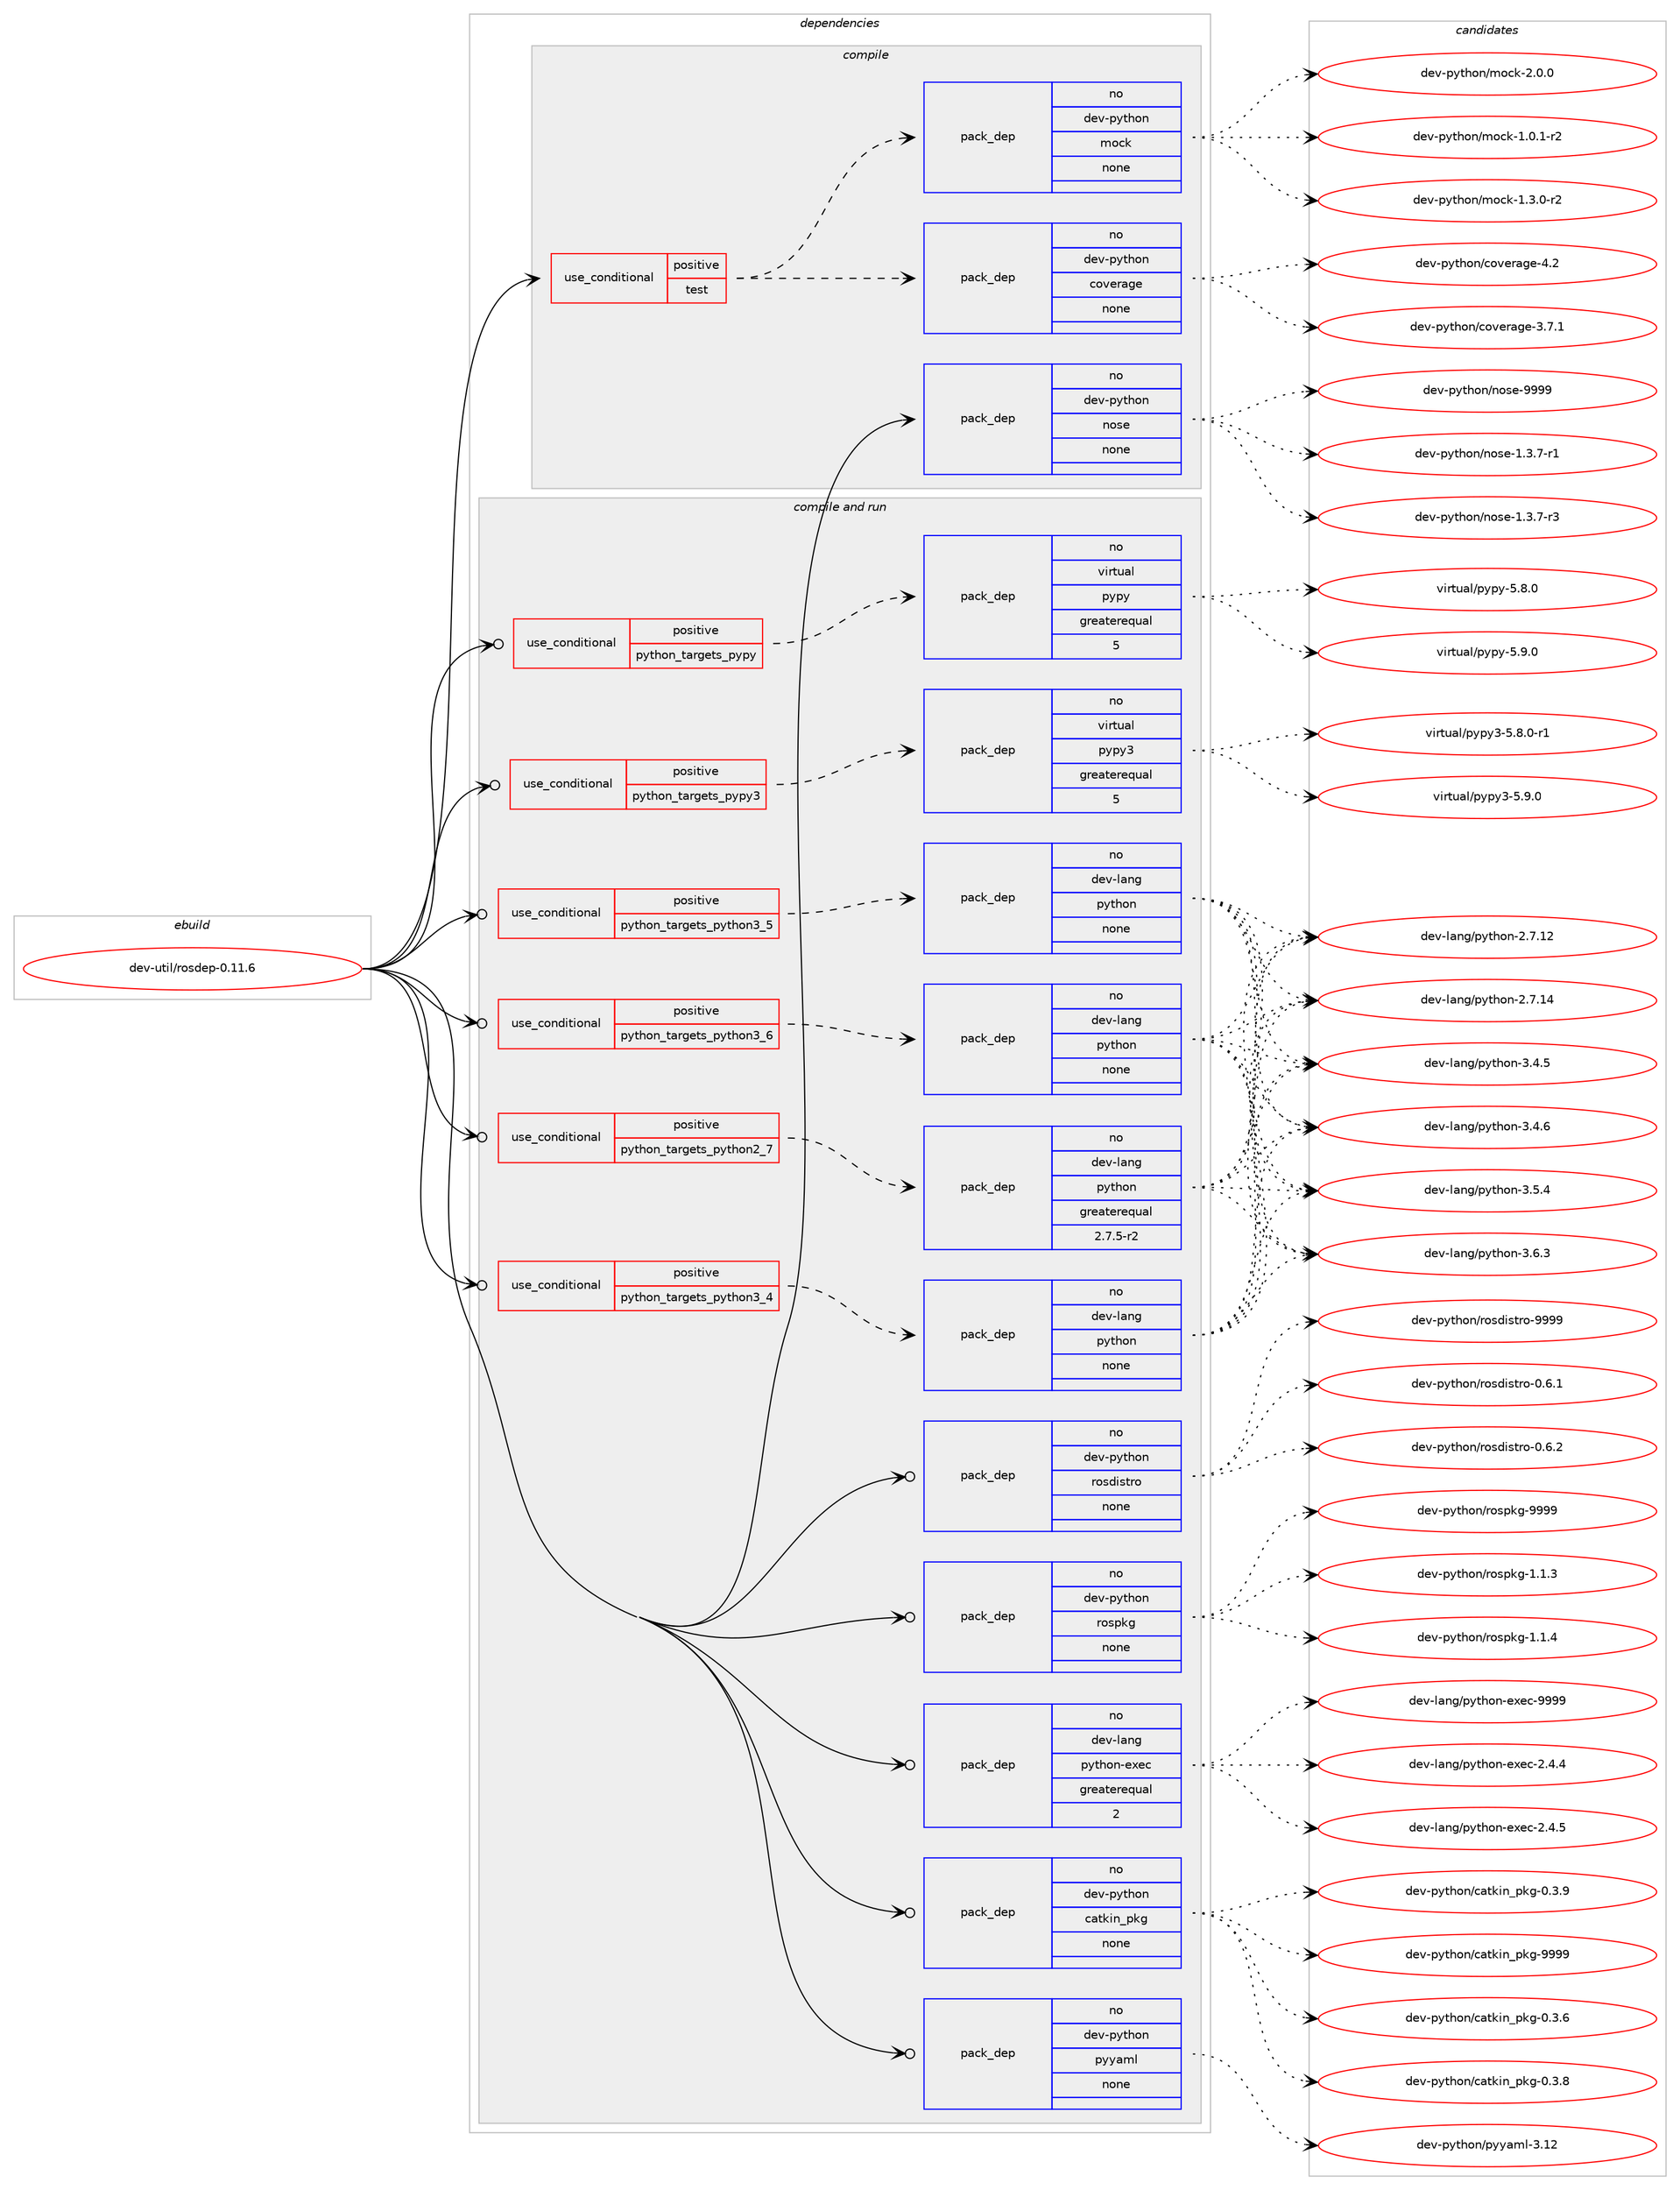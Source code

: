 digraph prolog {

# *************
# Graph options
# *************

newrank=true;
concentrate=true;
compound=true;
graph [rankdir=LR,fontname=Helvetica,fontsize=10,ranksep=1.5];#, ranksep=2.5, nodesep=0.2];
edge  [arrowhead=vee];
node  [fontname=Helvetica,fontsize=10];

# **********
# The ebuild
# **********

subgraph cluster_leftcol {
color=gray;
rank=same;
label=<<i>ebuild</i>>;
id [label="dev-util/rosdep-0.11.6", color=red, width=4, href="../dev-util/rosdep-0.11.6.svg"];
}

# ****************
# The dependencies
# ****************

subgraph cluster_midcol {
color=gray;
label=<<i>dependencies</i>>;
subgraph cluster_compile {
fillcolor="#eeeeee";
style=filled;
label=<<i>compile</i>>;
subgraph cond78684 {
dependency288316 [label=<<TABLE BORDER="0" CELLBORDER="1" CELLSPACING="0" CELLPADDING="4"><TR><TD ROWSPAN="3" CELLPADDING="10">use_conditional</TD></TR><TR><TD>positive</TD></TR><TR><TD>test</TD></TR></TABLE>>, shape=none, color=red];
subgraph pack205349 {
dependency288317 [label=<<TABLE BORDER="0" CELLBORDER="1" CELLSPACING="0" CELLPADDING="4" WIDTH="220"><TR><TD ROWSPAN="6" CELLPADDING="30">pack_dep</TD></TR><TR><TD WIDTH="110">no</TD></TR><TR><TD>dev-python</TD></TR><TR><TD>coverage</TD></TR><TR><TD>none</TD></TR><TR><TD></TD></TR></TABLE>>, shape=none, color=blue];
}
dependency288316:e -> dependency288317:w [weight=20,style="dashed",arrowhead="vee"];
subgraph pack205350 {
dependency288318 [label=<<TABLE BORDER="0" CELLBORDER="1" CELLSPACING="0" CELLPADDING="4" WIDTH="220"><TR><TD ROWSPAN="6" CELLPADDING="30">pack_dep</TD></TR><TR><TD WIDTH="110">no</TD></TR><TR><TD>dev-python</TD></TR><TR><TD>mock</TD></TR><TR><TD>none</TD></TR><TR><TD></TD></TR></TABLE>>, shape=none, color=blue];
}
dependency288316:e -> dependency288318:w [weight=20,style="dashed",arrowhead="vee"];
}
id:e -> dependency288316:w [weight=20,style="solid",arrowhead="vee"];
subgraph pack205351 {
dependency288319 [label=<<TABLE BORDER="0" CELLBORDER="1" CELLSPACING="0" CELLPADDING="4" WIDTH="220"><TR><TD ROWSPAN="6" CELLPADDING="30">pack_dep</TD></TR><TR><TD WIDTH="110">no</TD></TR><TR><TD>dev-python</TD></TR><TR><TD>nose</TD></TR><TR><TD>none</TD></TR><TR><TD></TD></TR></TABLE>>, shape=none, color=blue];
}
id:e -> dependency288319:w [weight=20,style="solid",arrowhead="vee"];
}
subgraph cluster_compileandrun {
fillcolor="#eeeeee";
style=filled;
label=<<i>compile and run</i>>;
subgraph cond78685 {
dependency288320 [label=<<TABLE BORDER="0" CELLBORDER="1" CELLSPACING="0" CELLPADDING="4"><TR><TD ROWSPAN="3" CELLPADDING="10">use_conditional</TD></TR><TR><TD>positive</TD></TR><TR><TD>python_targets_pypy</TD></TR></TABLE>>, shape=none, color=red];
subgraph pack205352 {
dependency288321 [label=<<TABLE BORDER="0" CELLBORDER="1" CELLSPACING="0" CELLPADDING="4" WIDTH="220"><TR><TD ROWSPAN="6" CELLPADDING="30">pack_dep</TD></TR><TR><TD WIDTH="110">no</TD></TR><TR><TD>virtual</TD></TR><TR><TD>pypy</TD></TR><TR><TD>greaterequal</TD></TR><TR><TD>5</TD></TR></TABLE>>, shape=none, color=blue];
}
dependency288320:e -> dependency288321:w [weight=20,style="dashed",arrowhead="vee"];
}
id:e -> dependency288320:w [weight=20,style="solid",arrowhead="odotvee"];
subgraph cond78686 {
dependency288322 [label=<<TABLE BORDER="0" CELLBORDER="1" CELLSPACING="0" CELLPADDING="4"><TR><TD ROWSPAN="3" CELLPADDING="10">use_conditional</TD></TR><TR><TD>positive</TD></TR><TR><TD>python_targets_pypy3</TD></TR></TABLE>>, shape=none, color=red];
subgraph pack205353 {
dependency288323 [label=<<TABLE BORDER="0" CELLBORDER="1" CELLSPACING="0" CELLPADDING="4" WIDTH="220"><TR><TD ROWSPAN="6" CELLPADDING="30">pack_dep</TD></TR><TR><TD WIDTH="110">no</TD></TR><TR><TD>virtual</TD></TR><TR><TD>pypy3</TD></TR><TR><TD>greaterequal</TD></TR><TR><TD>5</TD></TR></TABLE>>, shape=none, color=blue];
}
dependency288322:e -> dependency288323:w [weight=20,style="dashed",arrowhead="vee"];
}
id:e -> dependency288322:w [weight=20,style="solid",arrowhead="odotvee"];
subgraph cond78687 {
dependency288324 [label=<<TABLE BORDER="0" CELLBORDER="1" CELLSPACING="0" CELLPADDING="4"><TR><TD ROWSPAN="3" CELLPADDING="10">use_conditional</TD></TR><TR><TD>positive</TD></TR><TR><TD>python_targets_python2_7</TD></TR></TABLE>>, shape=none, color=red];
subgraph pack205354 {
dependency288325 [label=<<TABLE BORDER="0" CELLBORDER="1" CELLSPACING="0" CELLPADDING="4" WIDTH="220"><TR><TD ROWSPAN="6" CELLPADDING="30">pack_dep</TD></TR><TR><TD WIDTH="110">no</TD></TR><TR><TD>dev-lang</TD></TR><TR><TD>python</TD></TR><TR><TD>greaterequal</TD></TR><TR><TD>2.7.5-r2</TD></TR></TABLE>>, shape=none, color=blue];
}
dependency288324:e -> dependency288325:w [weight=20,style="dashed",arrowhead="vee"];
}
id:e -> dependency288324:w [weight=20,style="solid",arrowhead="odotvee"];
subgraph cond78688 {
dependency288326 [label=<<TABLE BORDER="0" CELLBORDER="1" CELLSPACING="0" CELLPADDING="4"><TR><TD ROWSPAN="3" CELLPADDING="10">use_conditional</TD></TR><TR><TD>positive</TD></TR><TR><TD>python_targets_python3_4</TD></TR></TABLE>>, shape=none, color=red];
subgraph pack205355 {
dependency288327 [label=<<TABLE BORDER="0" CELLBORDER="1" CELLSPACING="0" CELLPADDING="4" WIDTH="220"><TR><TD ROWSPAN="6" CELLPADDING="30">pack_dep</TD></TR><TR><TD WIDTH="110">no</TD></TR><TR><TD>dev-lang</TD></TR><TR><TD>python</TD></TR><TR><TD>none</TD></TR><TR><TD></TD></TR></TABLE>>, shape=none, color=blue];
}
dependency288326:e -> dependency288327:w [weight=20,style="dashed",arrowhead="vee"];
}
id:e -> dependency288326:w [weight=20,style="solid",arrowhead="odotvee"];
subgraph cond78689 {
dependency288328 [label=<<TABLE BORDER="0" CELLBORDER="1" CELLSPACING="0" CELLPADDING="4"><TR><TD ROWSPAN="3" CELLPADDING="10">use_conditional</TD></TR><TR><TD>positive</TD></TR><TR><TD>python_targets_python3_5</TD></TR></TABLE>>, shape=none, color=red];
subgraph pack205356 {
dependency288329 [label=<<TABLE BORDER="0" CELLBORDER="1" CELLSPACING="0" CELLPADDING="4" WIDTH="220"><TR><TD ROWSPAN="6" CELLPADDING="30">pack_dep</TD></TR><TR><TD WIDTH="110">no</TD></TR><TR><TD>dev-lang</TD></TR><TR><TD>python</TD></TR><TR><TD>none</TD></TR><TR><TD></TD></TR></TABLE>>, shape=none, color=blue];
}
dependency288328:e -> dependency288329:w [weight=20,style="dashed",arrowhead="vee"];
}
id:e -> dependency288328:w [weight=20,style="solid",arrowhead="odotvee"];
subgraph cond78690 {
dependency288330 [label=<<TABLE BORDER="0" CELLBORDER="1" CELLSPACING="0" CELLPADDING="4"><TR><TD ROWSPAN="3" CELLPADDING="10">use_conditional</TD></TR><TR><TD>positive</TD></TR><TR><TD>python_targets_python3_6</TD></TR></TABLE>>, shape=none, color=red];
subgraph pack205357 {
dependency288331 [label=<<TABLE BORDER="0" CELLBORDER="1" CELLSPACING="0" CELLPADDING="4" WIDTH="220"><TR><TD ROWSPAN="6" CELLPADDING="30">pack_dep</TD></TR><TR><TD WIDTH="110">no</TD></TR><TR><TD>dev-lang</TD></TR><TR><TD>python</TD></TR><TR><TD>none</TD></TR><TR><TD></TD></TR></TABLE>>, shape=none, color=blue];
}
dependency288330:e -> dependency288331:w [weight=20,style="dashed",arrowhead="vee"];
}
id:e -> dependency288330:w [weight=20,style="solid",arrowhead="odotvee"];
subgraph pack205358 {
dependency288332 [label=<<TABLE BORDER="0" CELLBORDER="1" CELLSPACING="0" CELLPADDING="4" WIDTH="220"><TR><TD ROWSPAN="6" CELLPADDING="30">pack_dep</TD></TR><TR><TD WIDTH="110">no</TD></TR><TR><TD>dev-lang</TD></TR><TR><TD>python-exec</TD></TR><TR><TD>greaterequal</TD></TR><TR><TD>2</TD></TR></TABLE>>, shape=none, color=blue];
}
id:e -> dependency288332:w [weight=20,style="solid",arrowhead="odotvee"];
subgraph pack205359 {
dependency288333 [label=<<TABLE BORDER="0" CELLBORDER="1" CELLSPACING="0" CELLPADDING="4" WIDTH="220"><TR><TD ROWSPAN="6" CELLPADDING="30">pack_dep</TD></TR><TR><TD WIDTH="110">no</TD></TR><TR><TD>dev-python</TD></TR><TR><TD>catkin_pkg</TD></TR><TR><TD>none</TD></TR><TR><TD></TD></TR></TABLE>>, shape=none, color=blue];
}
id:e -> dependency288333:w [weight=20,style="solid",arrowhead="odotvee"];
subgraph pack205360 {
dependency288334 [label=<<TABLE BORDER="0" CELLBORDER="1" CELLSPACING="0" CELLPADDING="4" WIDTH="220"><TR><TD ROWSPAN="6" CELLPADDING="30">pack_dep</TD></TR><TR><TD WIDTH="110">no</TD></TR><TR><TD>dev-python</TD></TR><TR><TD>pyyaml</TD></TR><TR><TD>none</TD></TR><TR><TD></TD></TR></TABLE>>, shape=none, color=blue];
}
id:e -> dependency288334:w [weight=20,style="solid",arrowhead="odotvee"];
subgraph pack205361 {
dependency288335 [label=<<TABLE BORDER="0" CELLBORDER="1" CELLSPACING="0" CELLPADDING="4" WIDTH="220"><TR><TD ROWSPAN="6" CELLPADDING="30">pack_dep</TD></TR><TR><TD WIDTH="110">no</TD></TR><TR><TD>dev-python</TD></TR><TR><TD>rosdistro</TD></TR><TR><TD>none</TD></TR><TR><TD></TD></TR></TABLE>>, shape=none, color=blue];
}
id:e -> dependency288335:w [weight=20,style="solid",arrowhead="odotvee"];
subgraph pack205362 {
dependency288336 [label=<<TABLE BORDER="0" CELLBORDER="1" CELLSPACING="0" CELLPADDING="4" WIDTH="220"><TR><TD ROWSPAN="6" CELLPADDING="30">pack_dep</TD></TR><TR><TD WIDTH="110">no</TD></TR><TR><TD>dev-python</TD></TR><TR><TD>rospkg</TD></TR><TR><TD>none</TD></TR><TR><TD></TD></TR></TABLE>>, shape=none, color=blue];
}
id:e -> dependency288336:w [weight=20,style="solid",arrowhead="odotvee"];
}
subgraph cluster_run {
fillcolor="#eeeeee";
style=filled;
label=<<i>run</i>>;
}
}

# **************
# The candidates
# **************

subgraph cluster_choices {
rank=same;
color=gray;
label=<<i>candidates</i>>;

subgraph choice205349 {
color=black;
nodesep=1;
choice10010111845112121116104111110479911111810111497103101455146554649 [label="dev-python/coverage-3.7.1", color=red, width=4,href="../dev-python/coverage-3.7.1.svg"];
choice1001011184511212111610411111047991111181011149710310145524650 [label="dev-python/coverage-4.2", color=red, width=4,href="../dev-python/coverage-4.2.svg"];
dependency288317:e -> choice10010111845112121116104111110479911111810111497103101455146554649:w [style=dotted,weight="100"];
dependency288317:e -> choice1001011184511212111610411111047991111181011149710310145524650:w [style=dotted,weight="100"];
}
subgraph choice205350 {
color=black;
nodesep=1;
choice1001011184511212111610411111047109111991074549464846494511450 [label="dev-python/mock-1.0.1-r2", color=red, width=4,href="../dev-python/mock-1.0.1-r2.svg"];
choice1001011184511212111610411111047109111991074549465146484511450 [label="dev-python/mock-1.3.0-r2", color=red, width=4,href="../dev-python/mock-1.3.0-r2.svg"];
choice100101118451121211161041111104710911199107455046484648 [label="dev-python/mock-2.0.0", color=red, width=4,href="../dev-python/mock-2.0.0.svg"];
dependency288318:e -> choice1001011184511212111610411111047109111991074549464846494511450:w [style=dotted,weight="100"];
dependency288318:e -> choice1001011184511212111610411111047109111991074549465146484511450:w [style=dotted,weight="100"];
dependency288318:e -> choice100101118451121211161041111104710911199107455046484648:w [style=dotted,weight="100"];
}
subgraph choice205351 {
color=black;
nodesep=1;
choice10010111845112121116104111110471101111151014549465146554511449 [label="dev-python/nose-1.3.7-r1", color=red, width=4,href="../dev-python/nose-1.3.7-r1.svg"];
choice10010111845112121116104111110471101111151014549465146554511451 [label="dev-python/nose-1.3.7-r3", color=red, width=4,href="../dev-python/nose-1.3.7-r3.svg"];
choice10010111845112121116104111110471101111151014557575757 [label="dev-python/nose-9999", color=red, width=4,href="../dev-python/nose-9999.svg"];
dependency288319:e -> choice10010111845112121116104111110471101111151014549465146554511449:w [style=dotted,weight="100"];
dependency288319:e -> choice10010111845112121116104111110471101111151014549465146554511451:w [style=dotted,weight="100"];
dependency288319:e -> choice10010111845112121116104111110471101111151014557575757:w [style=dotted,weight="100"];
}
subgraph choice205352 {
color=black;
nodesep=1;
choice1181051141161179710847112121112121455346564648 [label="virtual/pypy-5.8.0", color=red, width=4,href="../virtual/pypy-5.8.0.svg"];
choice1181051141161179710847112121112121455346574648 [label="virtual/pypy-5.9.0", color=red, width=4,href="../virtual/pypy-5.9.0.svg"];
dependency288321:e -> choice1181051141161179710847112121112121455346564648:w [style=dotted,weight="100"];
dependency288321:e -> choice1181051141161179710847112121112121455346574648:w [style=dotted,weight="100"];
}
subgraph choice205353 {
color=black;
nodesep=1;
choice1181051141161179710847112121112121514553465646484511449 [label="virtual/pypy3-5.8.0-r1", color=red, width=4,href="../virtual/pypy3-5.8.0-r1.svg"];
choice118105114116117971084711212111212151455346574648 [label="virtual/pypy3-5.9.0", color=red, width=4,href="../virtual/pypy3-5.9.0.svg"];
dependency288323:e -> choice1181051141161179710847112121112121514553465646484511449:w [style=dotted,weight="100"];
dependency288323:e -> choice118105114116117971084711212111212151455346574648:w [style=dotted,weight="100"];
}
subgraph choice205354 {
color=black;
nodesep=1;
choice10010111845108971101034711212111610411111045504655464950 [label="dev-lang/python-2.7.12", color=red, width=4,href="../dev-lang/python-2.7.12.svg"];
choice10010111845108971101034711212111610411111045504655464952 [label="dev-lang/python-2.7.14", color=red, width=4,href="../dev-lang/python-2.7.14.svg"];
choice100101118451089711010347112121116104111110455146524653 [label="dev-lang/python-3.4.5", color=red, width=4,href="../dev-lang/python-3.4.5.svg"];
choice100101118451089711010347112121116104111110455146524654 [label="dev-lang/python-3.4.6", color=red, width=4,href="../dev-lang/python-3.4.6.svg"];
choice100101118451089711010347112121116104111110455146534652 [label="dev-lang/python-3.5.4", color=red, width=4,href="../dev-lang/python-3.5.4.svg"];
choice100101118451089711010347112121116104111110455146544651 [label="dev-lang/python-3.6.3", color=red, width=4,href="../dev-lang/python-3.6.3.svg"];
dependency288325:e -> choice10010111845108971101034711212111610411111045504655464950:w [style=dotted,weight="100"];
dependency288325:e -> choice10010111845108971101034711212111610411111045504655464952:w [style=dotted,weight="100"];
dependency288325:e -> choice100101118451089711010347112121116104111110455146524653:w [style=dotted,weight="100"];
dependency288325:e -> choice100101118451089711010347112121116104111110455146524654:w [style=dotted,weight="100"];
dependency288325:e -> choice100101118451089711010347112121116104111110455146534652:w [style=dotted,weight="100"];
dependency288325:e -> choice100101118451089711010347112121116104111110455146544651:w [style=dotted,weight="100"];
}
subgraph choice205355 {
color=black;
nodesep=1;
choice10010111845108971101034711212111610411111045504655464950 [label="dev-lang/python-2.7.12", color=red, width=4,href="../dev-lang/python-2.7.12.svg"];
choice10010111845108971101034711212111610411111045504655464952 [label="dev-lang/python-2.7.14", color=red, width=4,href="../dev-lang/python-2.7.14.svg"];
choice100101118451089711010347112121116104111110455146524653 [label="dev-lang/python-3.4.5", color=red, width=4,href="../dev-lang/python-3.4.5.svg"];
choice100101118451089711010347112121116104111110455146524654 [label="dev-lang/python-3.4.6", color=red, width=4,href="../dev-lang/python-3.4.6.svg"];
choice100101118451089711010347112121116104111110455146534652 [label="dev-lang/python-3.5.4", color=red, width=4,href="../dev-lang/python-3.5.4.svg"];
choice100101118451089711010347112121116104111110455146544651 [label="dev-lang/python-3.6.3", color=red, width=4,href="../dev-lang/python-3.6.3.svg"];
dependency288327:e -> choice10010111845108971101034711212111610411111045504655464950:w [style=dotted,weight="100"];
dependency288327:e -> choice10010111845108971101034711212111610411111045504655464952:w [style=dotted,weight="100"];
dependency288327:e -> choice100101118451089711010347112121116104111110455146524653:w [style=dotted,weight="100"];
dependency288327:e -> choice100101118451089711010347112121116104111110455146524654:w [style=dotted,weight="100"];
dependency288327:e -> choice100101118451089711010347112121116104111110455146534652:w [style=dotted,weight="100"];
dependency288327:e -> choice100101118451089711010347112121116104111110455146544651:w [style=dotted,weight="100"];
}
subgraph choice205356 {
color=black;
nodesep=1;
choice10010111845108971101034711212111610411111045504655464950 [label="dev-lang/python-2.7.12", color=red, width=4,href="../dev-lang/python-2.7.12.svg"];
choice10010111845108971101034711212111610411111045504655464952 [label="dev-lang/python-2.7.14", color=red, width=4,href="../dev-lang/python-2.7.14.svg"];
choice100101118451089711010347112121116104111110455146524653 [label="dev-lang/python-3.4.5", color=red, width=4,href="../dev-lang/python-3.4.5.svg"];
choice100101118451089711010347112121116104111110455146524654 [label="dev-lang/python-3.4.6", color=red, width=4,href="../dev-lang/python-3.4.6.svg"];
choice100101118451089711010347112121116104111110455146534652 [label="dev-lang/python-3.5.4", color=red, width=4,href="../dev-lang/python-3.5.4.svg"];
choice100101118451089711010347112121116104111110455146544651 [label="dev-lang/python-3.6.3", color=red, width=4,href="../dev-lang/python-3.6.3.svg"];
dependency288329:e -> choice10010111845108971101034711212111610411111045504655464950:w [style=dotted,weight="100"];
dependency288329:e -> choice10010111845108971101034711212111610411111045504655464952:w [style=dotted,weight="100"];
dependency288329:e -> choice100101118451089711010347112121116104111110455146524653:w [style=dotted,weight="100"];
dependency288329:e -> choice100101118451089711010347112121116104111110455146524654:w [style=dotted,weight="100"];
dependency288329:e -> choice100101118451089711010347112121116104111110455146534652:w [style=dotted,weight="100"];
dependency288329:e -> choice100101118451089711010347112121116104111110455146544651:w [style=dotted,weight="100"];
}
subgraph choice205357 {
color=black;
nodesep=1;
choice10010111845108971101034711212111610411111045504655464950 [label="dev-lang/python-2.7.12", color=red, width=4,href="../dev-lang/python-2.7.12.svg"];
choice10010111845108971101034711212111610411111045504655464952 [label="dev-lang/python-2.7.14", color=red, width=4,href="../dev-lang/python-2.7.14.svg"];
choice100101118451089711010347112121116104111110455146524653 [label="dev-lang/python-3.4.5", color=red, width=4,href="../dev-lang/python-3.4.5.svg"];
choice100101118451089711010347112121116104111110455146524654 [label="dev-lang/python-3.4.6", color=red, width=4,href="../dev-lang/python-3.4.6.svg"];
choice100101118451089711010347112121116104111110455146534652 [label="dev-lang/python-3.5.4", color=red, width=4,href="../dev-lang/python-3.5.4.svg"];
choice100101118451089711010347112121116104111110455146544651 [label="dev-lang/python-3.6.3", color=red, width=4,href="../dev-lang/python-3.6.3.svg"];
dependency288331:e -> choice10010111845108971101034711212111610411111045504655464950:w [style=dotted,weight="100"];
dependency288331:e -> choice10010111845108971101034711212111610411111045504655464952:w [style=dotted,weight="100"];
dependency288331:e -> choice100101118451089711010347112121116104111110455146524653:w [style=dotted,weight="100"];
dependency288331:e -> choice100101118451089711010347112121116104111110455146524654:w [style=dotted,weight="100"];
dependency288331:e -> choice100101118451089711010347112121116104111110455146534652:w [style=dotted,weight="100"];
dependency288331:e -> choice100101118451089711010347112121116104111110455146544651:w [style=dotted,weight="100"];
}
subgraph choice205358 {
color=black;
nodesep=1;
choice1001011184510897110103471121211161041111104510112010199455046524652 [label="dev-lang/python-exec-2.4.4", color=red, width=4,href="../dev-lang/python-exec-2.4.4.svg"];
choice1001011184510897110103471121211161041111104510112010199455046524653 [label="dev-lang/python-exec-2.4.5", color=red, width=4,href="../dev-lang/python-exec-2.4.5.svg"];
choice10010111845108971101034711212111610411111045101120101994557575757 [label="dev-lang/python-exec-9999", color=red, width=4,href="../dev-lang/python-exec-9999.svg"];
dependency288332:e -> choice1001011184510897110103471121211161041111104510112010199455046524652:w [style=dotted,weight="100"];
dependency288332:e -> choice1001011184510897110103471121211161041111104510112010199455046524653:w [style=dotted,weight="100"];
dependency288332:e -> choice10010111845108971101034711212111610411111045101120101994557575757:w [style=dotted,weight="100"];
}
subgraph choice205359 {
color=black;
nodesep=1;
choice1001011184511212111610411111047999711610710511095112107103454846514654 [label="dev-python/catkin_pkg-0.3.6", color=red, width=4,href="../dev-python/catkin_pkg-0.3.6.svg"];
choice1001011184511212111610411111047999711610710511095112107103454846514656 [label="dev-python/catkin_pkg-0.3.8", color=red, width=4,href="../dev-python/catkin_pkg-0.3.8.svg"];
choice1001011184511212111610411111047999711610710511095112107103454846514657 [label="dev-python/catkin_pkg-0.3.9", color=red, width=4,href="../dev-python/catkin_pkg-0.3.9.svg"];
choice10010111845112121116104111110479997116107105110951121071034557575757 [label="dev-python/catkin_pkg-9999", color=red, width=4,href="../dev-python/catkin_pkg-9999.svg"];
dependency288333:e -> choice1001011184511212111610411111047999711610710511095112107103454846514654:w [style=dotted,weight="100"];
dependency288333:e -> choice1001011184511212111610411111047999711610710511095112107103454846514656:w [style=dotted,weight="100"];
dependency288333:e -> choice1001011184511212111610411111047999711610710511095112107103454846514657:w [style=dotted,weight="100"];
dependency288333:e -> choice10010111845112121116104111110479997116107105110951121071034557575757:w [style=dotted,weight="100"];
}
subgraph choice205360 {
color=black;
nodesep=1;
choice1001011184511212111610411111047112121121971091084551464950 [label="dev-python/pyyaml-3.12", color=red, width=4,href="../dev-python/pyyaml-3.12.svg"];
dependency288334:e -> choice1001011184511212111610411111047112121121971091084551464950:w [style=dotted,weight="100"];
}
subgraph choice205361 {
color=black;
nodesep=1;
choice1001011184511212111610411111047114111115100105115116114111454846544649 [label="dev-python/rosdistro-0.6.1", color=red, width=4,href="../dev-python/rosdistro-0.6.1.svg"];
choice1001011184511212111610411111047114111115100105115116114111454846544650 [label="dev-python/rosdistro-0.6.2", color=red, width=4,href="../dev-python/rosdistro-0.6.2.svg"];
choice10010111845112121116104111110471141111151001051151161141114557575757 [label="dev-python/rosdistro-9999", color=red, width=4,href="../dev-python/rosdistro-9999.svg"];
dependency288335:e -> choice1001011184511212111610411111047114111115100105115116114111454846544649:w [style=dotted,weight="100"];
dependency288335:e -> choice1001011184511212111610411111047114111115100105115116114111454846544650:w [style=dotted,weight="100"];
dependency288335:e -> choice10010111845112121116104111110471141111151001051151161141114557575757:w [style=dotted,weight="100"];
}
subgraph choice205362 {
color=black;
nodesep=1;
choice1001011184511212111610411111047114111115112107103454946494651 [label="dev-python/rospkg-1.1.3", color=red, width=4,href="../dev-python/rospkg-1.1.3.svg"];
choice1001011184511212111610411111047114111115112107103454946494652 [label="dev-python/rospkg-1.1.4", color=red, width=4,href="../dev-python/rospkg-1.1.4.svg"];
choice10010111845112121116104111110471141111151121071034557575757 [label="dev-python/rospkg-9999", color=red, width=4,href="../dev-python/rospkg-9999.svg"];
dependency288336:e -> choice1001011184511212111610411111047114111115112107103454946494651:w [style=dotted,weight="100"];
dependency288336:e -> choice1001011184511212111610411111047114111115112107103454946494652:w [style=dotted,weight="100"];
dependency288336:e -> choice10010111845112121116104111110471141111151121071034557575757:w [style=dotted,weight="100"];
}
}

}
